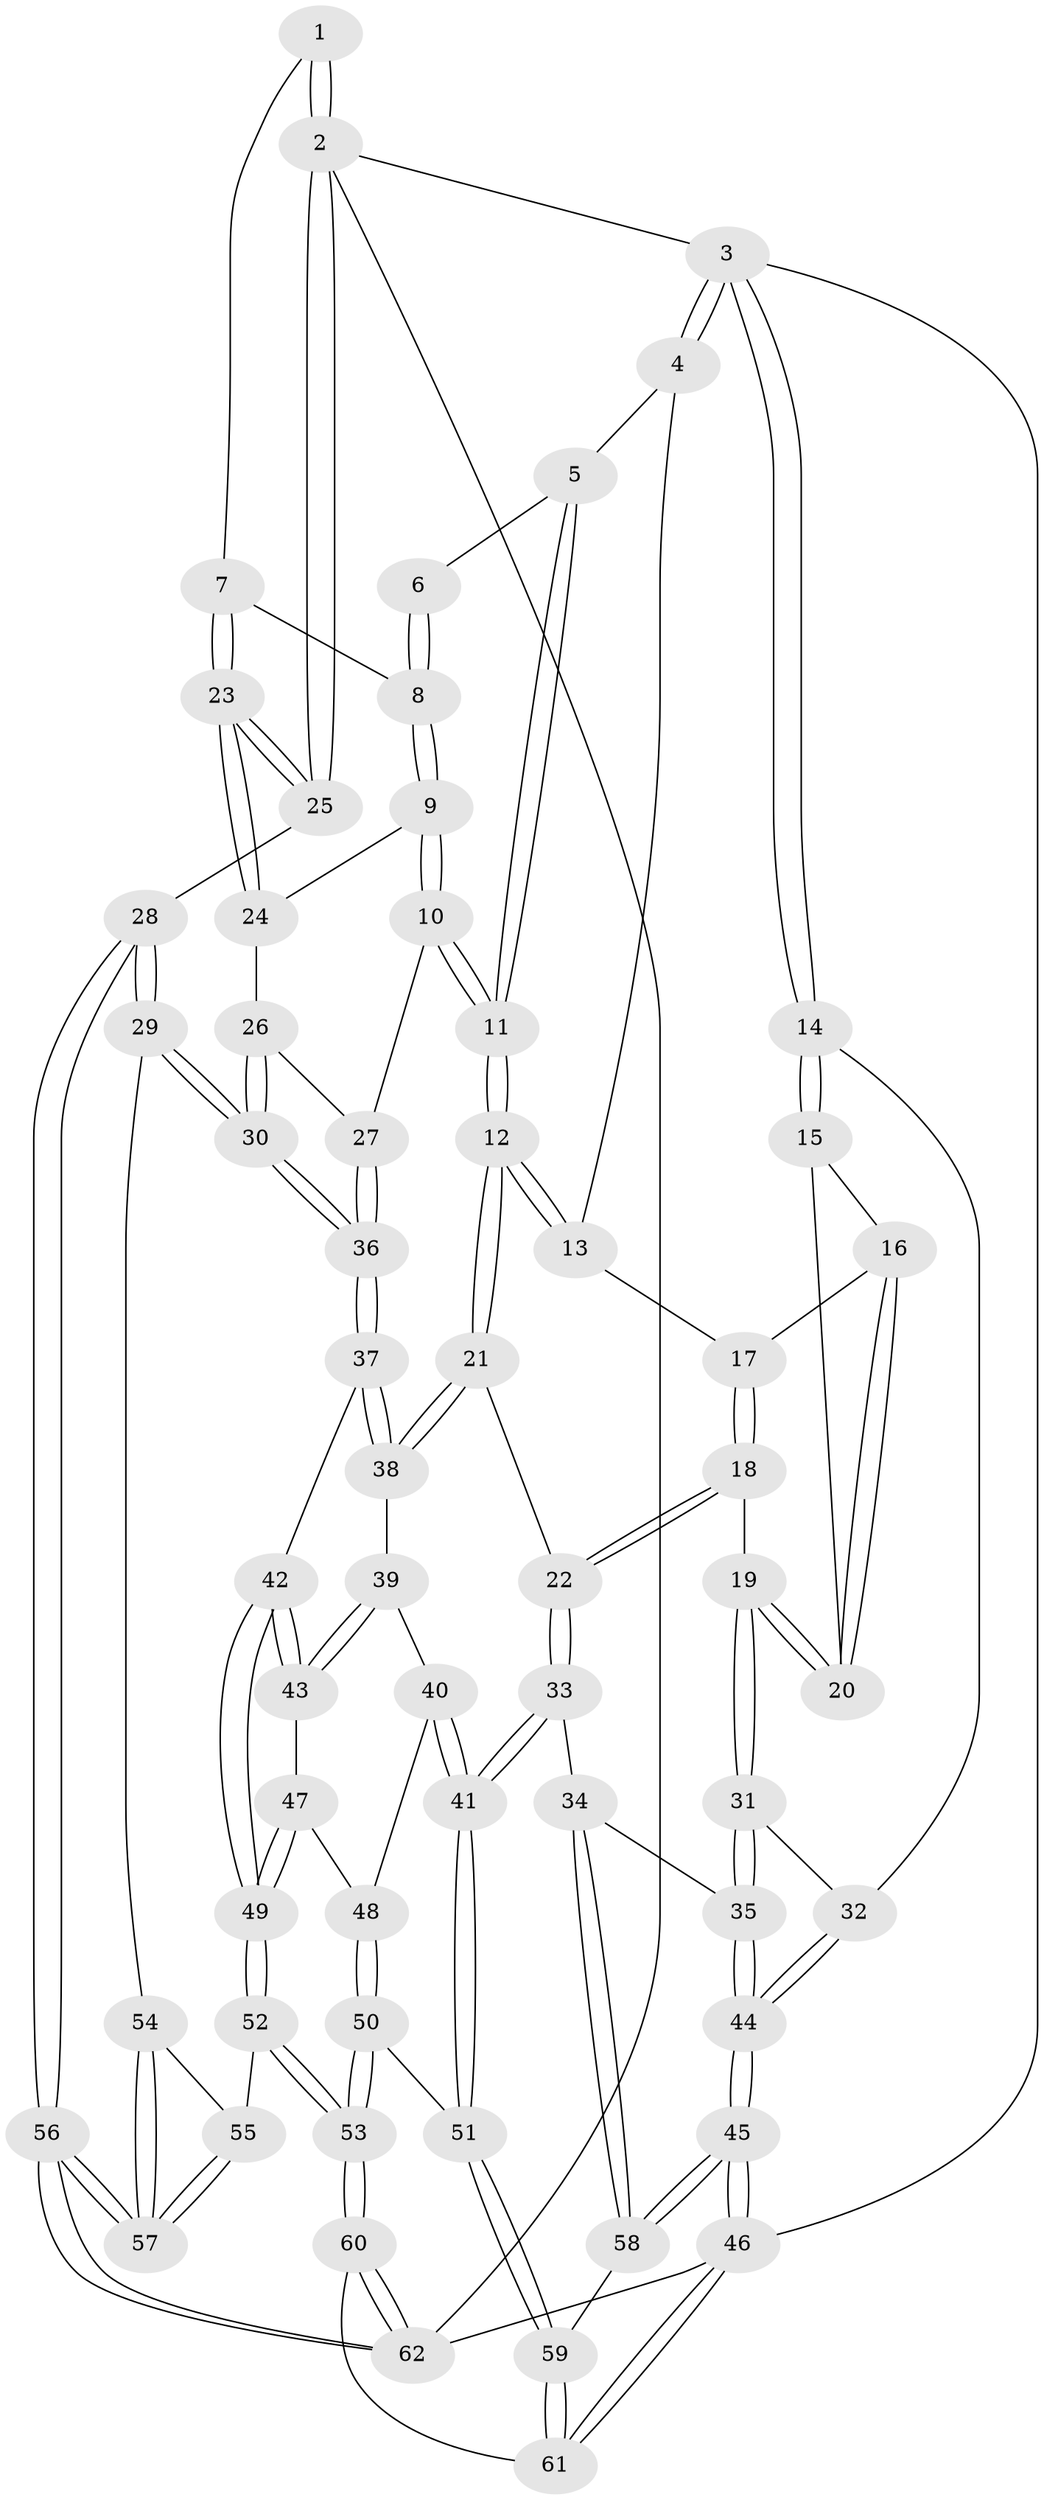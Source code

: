 // Generated by graph-tools (version 1.1) at 2025/50/03/09/25 03:50:57]
// undirected, 62 vertices, 152 edges
graph export_dot {
graph [start="1"]
  node [color=gray90,style=filled];
  1 [pos="+0.8581502886798552+0"];
  2 [pos="+1+0"];
  3 [pos="+0+0"];
  4 [pos="+0.3294107824576204+0"];
  5 [pos="+0.6241448029350289+0"];
  6 [pos="+0.7056299976906887+0"];
  7 [pos="+0.968656097410523+0.23395365916297697"];
  8 [pos="+0.8301066497704115+0.20003656825935548"];
  9 [pos="+0.7607896288503975+0.28987351041705195"];
  10 [pos="+0.6878482616947954+0.37134204329873816"];
  11 [pos="+0.6276391830844316+0.36781194673601836"];
  12 [pos="+0.6239905671483059+0.36970671272383876"];
  13 [pos="+0.3193408213626653+0.03234340724457634"];
  14 [pos="+0+0.17177086364426983"];
  15 [pos="+0.056573237565391905+0.2688542094974478"];
  16 [pos="+0.2751959605375402+0.09545756247300172"];
  17 [pos="+0.31324235298230524+0.05721621862488703"];
  18 [pos="+0.34926961844858123+0.3777308919077735"];
  19 [pos="+0.14129609846371757+0.3749534903546246"];
  20 [pos="+0.14003668392574736+0.3724859785441362"];
  21 [pos="+0.5477788447075603+0.4324572838593519"];
  22 [pos="+0.3691707669815188+0.4015483948805617"];
  23 [pos="+1+0.283310178761724"];
  24 [pos="+0.9858671684181691+0.32709033034431906"];
  25 [pos="+1+0.28842366640240935"];
  26 [pos="+0.9319124112687922+0.36966944899432164"];
  27 [pos="+0.6893826006451834+0.3723154984976919"];
  28 [pos="+1+0.6439551055116424"];
  29 [pos="+0.929476241367311+0.6226166654546048"];
  30 [pos="+0.8764240637576608+0.5887213185090608"];
  31 [pos="+0.10413232130026077+0.4473839370769151"];
  32 [pos="+0+0.44608551010881076"];
  33 [pos="+0.23584351691394564+0.6620281299970746"];
  34 [pos="+0.17796497538367037+0.6656970743503158"];
  35 [pos="+0.16058579272703827+0.6567579509524049"];
  36 [pos="+0.8596740435446112+0.5852643182686815"];
  37 [pos="+0.7900966626909429+0.6195219281760054"];
  38 [pos="+0.5519400233819967+0.4846235582716248"];
  39 [pos="+0.5510637312576623+0.5046195009314278"];
  40 [pos="+0.5455780122426369+0.5519939312553852"];
  41 [pos="+0.33144238545959803+0.7215764469518273"];
  42 [pos="+0.7641741314235008+0.6391107774591537"];
  43 [pos="+0.7419007788457624+0.6364709971226141"];
  44 [pos="+0+0.6677929678425597"];
  45 [pos="+0+1"];
  46 [pos="+0+1"];
  47 [pos="+0.6084182391748885+0.6405166354117049"];
  48 [pos="+0.5770088494023223+0.6250510108657796"];
  49 [pos="+0.7030532594114233+0.772637793459049"];
  50 [pos="+0.5412804859731091+0.7513296296628978"];
  51 [pos="+0.3344124402984744+0.7259817575621745"];
  52 [pos="+0.6972814570332406+0.8473632506351837"];
  53 [pos="+0.6318802598394192+0.8859381178794704"];
  54 [pos="+0.8888660256959636+0.7169649710883887"];
  55 [pos="+0.7116816265483352+0.8485428831830324"];
  56 [pos="+1+1"];
  57 [pos="+0.91200601018666+0.9339901104116841"];
  58 [pos="+0.12096922841518874+0.8763188181636002"];
  59 [pos="+0.38537921240641165+0.9882426527158833"];
  60 [pos="+0.5072354427268064+1"];
  61 [pos="+0.45067486935124573+1"];
  62 [pos="+1+1"];
  1 -- 2;
  1 -- 2;
  1 -- 7;
  2 -- 3;
  2 -- 25;
  2 -- 25;
  2 -- 62;
  3 -- 4;
  3 -- 4;
  3 -- 14;
  3 -- 14;
  3 -- 46;
  4 -- 5;
  4 -- 13;
  5 -- 6;
  5 -- 11;
  5 -- 11;
  6 -- 8;
  6 -- 8;
  7 -- 8;
  7 -- 23;
  7 -- 23;
  8 -- 9;
  8 -- 9;
  9 -- 10;
  9 -- 10;
  9 -- 24;
  10 -- 11;
  10 -- 11;
  10 -- 27;
  11 -- 12;
  11 -- 12;
  12 -- 13;
  12 -- 13;
  12 -- 21;
  12 -- 21;
  13 -- 17;
  14 -- 15;
  14 -- 15;
  14 -- 32;
  15 -- 16;
  15 -- 20;
  16 -- 17;
  16 -- 20;
  16 -- 20;
  17 -- 18;
  17 -- 18;
  18 -- 19;
  18 -- 22;
  18 -- 22;
  19 -- 20;
  19 -- 20;
  19 -- 31;
  19 -- 31;
  21 -- 22;
  21 -- 38;
  21 -- 38;
  22 -- 33;
  22 -- 33;
  23 -- 24;
  23 -- 24;
  23 -- 25;
  23 -- 25;
  24 -- 26;
  25 -- 28;
  26 -- 27;
  26 -- 30;
  26 -- 30;
  27 -- 36;
  27 -- 36;
  28 -- 29;
  28 -- 29;
  28 -- 56;
  28 -- 56;
  29 -- 30;
  29 -- 30;
  29 -- 54;
  30 -- 36;
  30 -- 36;
  31 -- 32;
  31 -- 35;
  31 -- 35;
  32 -- 44;
  32 -- 44;
  33 -- 34;
  33 -- 41;
  33 -- 41;
  34 -- 35;
  34 -- 58;
  34 -- 58;
  35 -- 44;
  35 -- 44;
  36 -- 37;
  36 -- 37;
  37 -- 38;
  37 -- 38;
  37 -- 42;
  38 -- 39;
  39 -- 40;
  39 -- 43;
  39 -- 43;
  40 -- 41;
  40 -- 41;
  40 -- 48;
  41 -- 51;
  41 -- 51;
  42 -- 43;
  42 -- 43;
  42 -- 49;
  42 -- 49;
  43 -- 47;
  44 -- 45;
  44 -- 45;
  45 -- 46;
  45 -- 46;
  45 -- 58;
  45 -- 58;
  46 -- 61;
  46 -- 61;
  46 -- 62;
  47 -- 48;
  47 -- 49;
  47 -- 49;
  48 -- 50;
  48 -- 50;
  49 -- 52;
  49 -- 52;
  50 -- 51;
  50 -- 53;
  50 -- 53;
  51 -- 59;
  51 -- 59;
  52 -- 53;
  52 -- 53;
  52 -- 55;
  53 -- 60;
  53 -- 60;
  54 -- 55;
  54 -- 57;
  54 -- 57;
  55 -- 57;
  55 -- 57;
  56 -- 57;
  56 -- 57;
  56 -- 62;
  56 -- 62;
  58 -- 59;
  59 -- 61;
  59 -- 61;
  60 -- 61;
  60 -- 62;
  60 -- 62;
}
